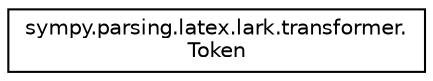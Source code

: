digraph "Graphical Class Hierarchy"
{
 // LATEX_PDF_SIZE
  edge [fontname="Helvetica",fontsize="10",labelfontname="Helvetica",labelfontsize="10"];
  node [fontname="Helvetica",fontsize="10",shape=record];
  rankdir="LR";
  Node0 [label="sympy.parsing.latex.lark.transformer.\lToken",height=0.2,width=0.4,color="black", fillcolor="white", style="filled",URL="$classsympy_1_1parsing_1_1latex_1_1lark_1_1transformer_1_1Token.html",tooltip=" "];
}
